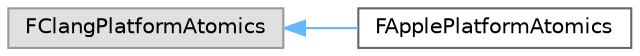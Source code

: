 digraph "Graphical Class Hierarchy"
{
 // INTERACTIVE_SVG=YES
 // LATEX_PDF_SIZE
  bgcolor="transparent";
  edge [fontname=Helvetica,fontsize=10,labelfontname=Helvetica,labelfontsize=10];
  node [fontname=Helvetica,fontsize=10,shape=box,height=0.2,width=0.4];
  rankdir="LR";
  Node0 [id="Node000000",label="FClangPlatformAtomics",height=0.2,width=0.4,color="grey60", fillcolor="#E0E0E0", style="filled",tooltip=" "];
  Node0 -> Node1 [id="edge3632_Node000000_Node000001",dir="back",color="steelblue1",style="solid",tooltip=" "];
  Node1 [id="Node000001",label="FApplePlatformAtomics",height=0.2,width=0.4,color="grey40", fillcolor="white", style="filled",URL="$d2/dd9/structFApplePlatformAtomics.html",tooltip="Apple implementation of the Atomics OS functions."];
}

